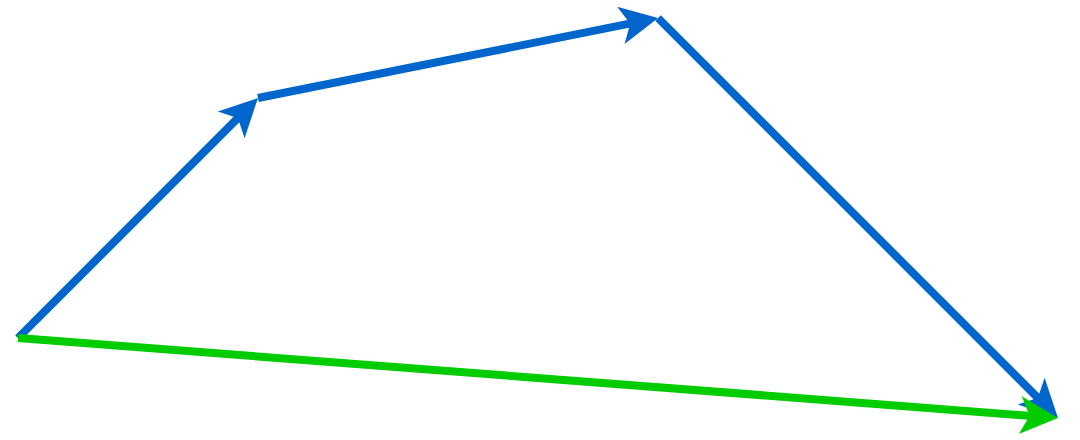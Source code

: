 <mxfile version="17.2.4" type="device"><diagram id="O_tU9W9g0piSrGJPuLvA" name="Seite-1"><mxGraphModel dx="1018" dy="674" grid="1" gridSize="10" guides="1" tooltips="1" connect="1" arrows="1" fold="1" page="1" pageScale="1" pageWidth="827" pageHeight="1169" math="0" shadow="0"><root><mxCell id="0"/><mxCell id="1" parent="0"/><mxCell id="rgULClHSGv02y1TvUxdu-1" value="" style="endArrow=classic;html=1;rounded=0;strokeColor=#0066CC;strokeWidth=4;" edge="1" parent="1"><mxGeometry width="50" height="50" relative="1" as="geometry"><mxPoint x="120" y="440" as="sourcePoint"/><mxPoint x="240" y="320" as="targetPoint"/></mxGeometry></mxCell><mxCell id="rgULClHSGv02y1TvUxdu-2" value="" style="endArrow=classic;html=1;rounded=0;strokeColor=#0066CC;strokeWidth=4;" edge="1" parent="1"><mxGeometry width="50" height="50" relative="1" as="geometry"><mxPoint x="240" y="320" as="sourcePoint"/><mxPoint x="440" y="280" as="targetPoint"/></mxGeometry></mxCell><mxCell id="rgULClHSGv02y1TvUxdu-3" value="" style="endArrow=classic;html=1;rounded=0;strokeColor=#0066CC;strokeWidth=4;" edge="1" parent="1"><mxGeometry width="50" height="50" relative="1" as="geometry"><mxPoint x="440" y="280" as="sourcePoint"/><mxPoint x="640" y="480" as="targetPoint"/></mxGeometry></mxCell><mxCell id="rgULClHSGv02y1TvUxdu-4" value="" style="endArrow=classic;html=1;rounded=0;strokeColor=#00CC00;strokeWidth=4;" edge="1" parent="1"><mxGeometry width="50" height="50" relative="1" as="geometry"><mxPoint x="120" y="440" as="sourcePoint"/><mxPoint x="640" y="480" as="targetPoint"/></mxGeometry></mxCell></root></mxGraphModel></diagram></mxfile>